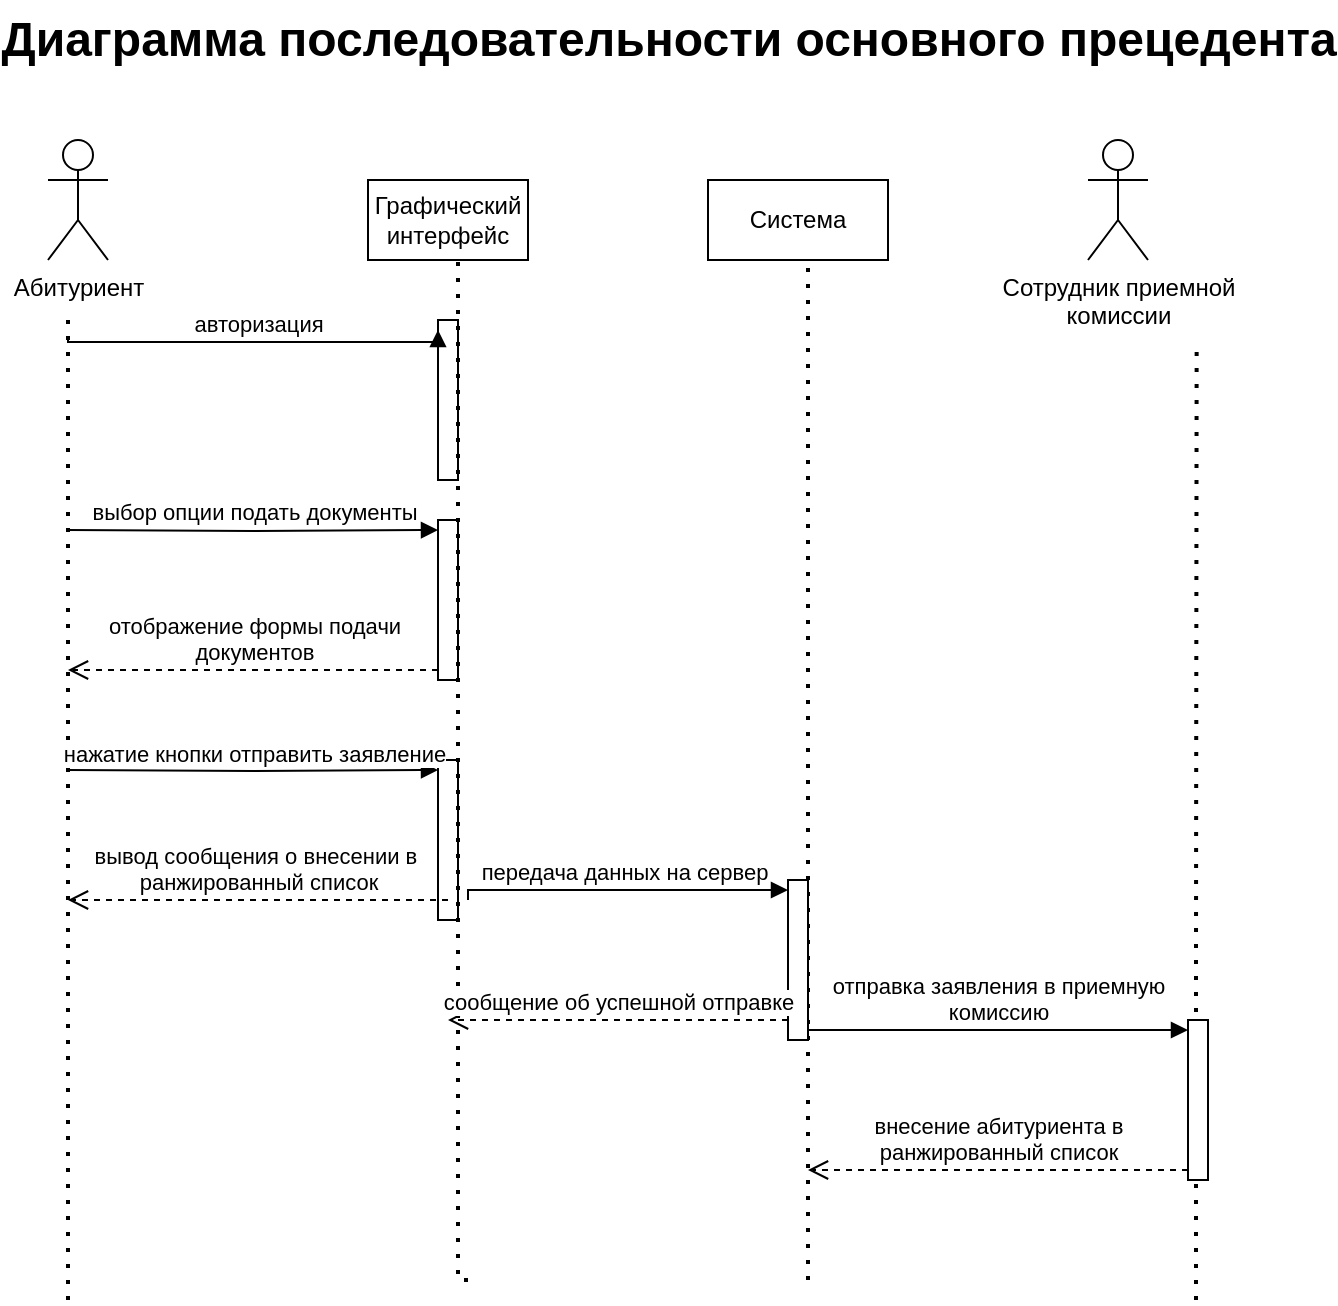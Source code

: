 <mxfile version="22.1.8" type="github">
  <diagram name="Page-1" id="2YBvvXClWsGukQMizWep">
    <mxGraphModel dx="591" dy="579" grid="1" gridSize="10" guides="1" tooltips="1" connect="1" arrows="1" fold="1" page="1" pageScale="1" pageWidth="850" pageHeight="1100" math="0" shadow="0">
      <root>
        <mxCell id="0" />
        <mxCell id="1" parent="0" />
        <mxCell id="8Wsv0yT4iBpVG4CSka9u-1" value="Абитуриент&lt;br&gt;" style="shape=umlActor;verticalLabelPosition=bottom;verticalAlign=top;html=1;outlineConnect=0;" vertex="1" parent="1">
          <mxGeometry x="30" y="100" width="30" height="60" as="geometry" />
        </mxCell>
        <mxCell id="8Wsv0yT4iBpVG4CSka9u-2" value="Сотрудник приемной&lt;br&gt;комиссии" style="shape=umlActor;verticalLabelPosition=bottom;verticalAlign=top;html=1;outlineConnect=0;" vertex="1" parent="1">
          <mxGeometry x="550" y="100" width="30" height="60" as="geometry" />
        </mxCell>
        <mxCell id="8Wsv0yT4iBpVG4CSka9u-3" value="Графический интерфейс" style="html=1;whiteSpace=wrap;" vertex="1" parent="1">
          <mxGeometry x="190" y="120" width="80" height="40" as="geometry" />
        </mxCell>
        <mxCell id="8Wsv0yT4iBpVG4CSka9u-4" value="Система" style="html=1;whiteSpace=wrap;" vertex="1" parent="1">
          <mxGeometry x="360" y="120" width="90" height="40" as="geometry" />
        </mxCell>
        <mxCell id="8Wsv0yT4iBpVG4CSka9u-7" value="" style="endArrow=none;dashed=1;html=1;dashPattern=1 3;strokeWidth=2;rounded=0;edgeStyle=orthogonalEdgeStyle;" edge="1" parent="1">
          <mxGeometry width="50" height="50" relative="1" as="geometry">
            <mxPoint x="40" y="680" as="sourcePoint" />
            <mxPoint x="40" y="190" as="targetPoint" />
            <Array as="points">
              <mxPoint x="40" y="500" />
              <mxPoint x="40" y="500" />
            </Array>
          </mxGeometry>
        </mxCell>
        <mxCell id="8Wsv0yT4iBpVG4CSka9u-8" value="" style="endArrow=none;dashed=1;html=1;dashPattern=1 3;strokeWidth=2;rounded=0;edgeStyle=orthogonalEdgeStyle;" edge="1" parent="1">
          <mxGeometry width="50" height="50" relative="1" as="geometry">
            <mxPoint x="604" y="680" as="sourcePoint" />
            <mxPoint x="604.33" y="200" as="targetPoint" />
            <Array as="points">
              <mxPoint x="604.33" y="510" />
              <mxPoint x="604.33" y="510" />
            </Array>
          </mxGeometry>
        </mxCell>
        <mxCell id="8Wsv0yT4iBpVG4CSka9u-12" value="" style="html=1;points=[[0,0,0,0,5],[0,1,0,0,-5],[1,0,0,0,5],[1,1,0,0,-5]];perimeter=orthogonalPerimeter;outlineConnect=0;targetShapes=umlLifeline;portConstraint=eastwest;newEdgeStyle={&quot;curved&quot;:0,&quot;rounded&quot;:0};" vertex="1" parent="1">
          <mxGeometry x="225" y="190" width="10" height="80" as="geometry" />
        </mxCell>
        <mxCell id="8Wsv0yT4iBpVG4CSka9u-13" value="авторизация" style="html=1;verticalAlign=bottom;endArrow=block;curved=0;rounded=0;entryX=0;entryY=0;entryDx=0;entryDy=5;edgeStyle=orthogonalEdgeStyle;" edge="1" target="8Wsv0yT4iBpVG4CSka9u-12" parent="1">
          <mxGeometry x="-0.003" relative="1" as="geometry">
            <mxPoint x="40" y="200" as="sourcePoint" />
            <Array as="points">
              <mxPoint x="108" y="201" />
              <mxPoint x="175" y="201" />
            </Array>
            <mxPoint as="offset" />
          </mxGeometry>
        </mxCell>
        <mxCell id="8Wsv0yT4iBpVG4CSka9u-15" value="" style="html=1;points=[[0,0,0,0,5],[0,1,0,0,-5],[1,0,0,0,5],[1,1,0,0,-5]];perimeter=orthogonalPerimeter;outlineConnect=0;targetShapes=umlLifeline;portConstraint=eastwest;newEdgeStyle={&quot;curved&quot;:0,&quot;rounded&quot;:0};" vertex="1" parent="1">
          <mxGeometry x="225" y="290" width="10" height="80" as="geometry" />
        </mxCell>
        <mxCell id="8Wsv0yT4iBpVG4CSka9u-16" value="выбор опции подать документы" style="html=1;verticalAlign=bottom;endArrow=block;curved=0;rounded=0;entryX=0;entryY=0;entryDx=0;entryDy=5;edgeStyle=orthogonalEdgeStyle;" edge="1" target="8Wsv0yT4iBpVG4CSka9u-15" parent="1">
          <mxGeometry x="0.008" relative="1" as="geometry">
            <mxPoint x="40" y="295" as="sourcePoint" />
            <mxPoint as="offset" />
          </mxGeometry>
        </mxCell>
        <mxCell id="8Wsv0yT4iBpVG4CSka9u-17" value="отображение формы подачи&lt;br&gt;документов" style="html=1;verticalAlign=bottom;endArrow=open;dashed=1;endSize=8;curved=0;rounded=0;exitX=0;exitY=1;exitDx=0;exitDy=-5;edgeStyle=orthogonalEdgeStyle;" edge="1" source="8Wsv0yT4iBpVG4CSka9u-15" parent="1">
          <mxGeometry relative="1" as="geometry">
            <mxPoint x="40" y="365" as="targetPoint" />
          </mxGeometry>
        </mxCell>
        <mxCell id="8Wsv0yT4iBpVG4CSka9u-18" value="" style="html=1;points=[[0,0,0,0,5],[0,1,0,0,-5],[1,0,0,0,5],[1,1,0,0,-5]];perimeter=orthogonalPerimeter;outlineConnect=0;targetShapes=umlLifeline;portConstraint=eastwest;newEdgeStyle={&quot;curved&quot;:0,&quot;rounded&quot;:0};" vertex="1" parent="1">
          <mxGeometry x="225" y="410" width="10" height="80" as="geometry" />
        </mxCell>
        <mxCell id="8Wsv0yT4iBpVG4CSka9u-19" value="нажатие кнопки отправить заявление" style="html=1;verticalAlign=bottom;endArrow=block;curved=0;rounded=0;entryX=0;entryY=0;entryDx=0;entryDy=5;edgeStyle=orthogonalEdgeStyle;" edge="1" target="8Wsv0yT4iBpVG4CSka9u-18" parent="1">
          <mxGeometry relative="1" as="geometry">
            <mxPoint x="40" y="415" as="sourcePoint" />
          </mxGeometry>
        </mxCell>
        <mxCell id="8Wsv0yT4iBpVG4CSka9u-21" value="" style="endArrow=none;dashed=1;html=1;dashPattern=1 3;strokeWidth=2;rounded=0;edgeStyle=orthogonalEdgeStyle;" edge="1" parent="1">
          <mxGeometry width="50" height="50" relative="1" as="geometry">
            <mxPoint x="240" y="670" as="sourcePoint" />
            <mxPoint x="235" y="160" as="targetPoint" />
            <Array as="points">
              <mxPoint x="235" y="470" />
              <mxPoint x="235" y="470" />
            </Array>
          </mxGeometry>
        </mxCell>
        <mxCell id="8Wsv0yT4iBpVG4CSka9u-22" value="" style="endArrow=none;dashed=1;html=1;dashPattern=1 3;strokeWidth=2;rounded=0;edgeStyle=orthogonalEdgeStyle;" edge="1" parent="1">
          <mxGeometry width="50" height="50" relative="1" as="geometry">
            <mxPoint x="410" y="670" as="sourcePoint" />
            <mxPoint x="410" y="160" as="targetPoint" />
            <Array as="points">
              <mxPoint x="410" y="470" />
              <mxPoint x="410" y="470" />
            </Array>
          </mxGeometry>
        </mxCell>
        <mxCell id="8Wsv0yT4iBpVG4CSka9u-23" value="" style="html=1;points=[[0,0,0,0,5],[0,1,0,0,-5],[1,0,0,0,5],[1,1,0,0,-5]];perimeter=orthogonalPerimeter;outlineConnect=0;targetShapes=umlLifeline;portConstraint=eastwest;newEdgeStyle={&quot;curved&quot;:0,&quot;rounded&quot;:0};" vertex="1" parent="1">
          <mxGeometry x="400" y="470" width="10" height="80" as="geometry" />
        </mxCell>
        <mxCell id="8Wsv0yT4iBpVG4CSka9u-24" value="передача данных на сервер" style="html=1;verticalAlign=bottom;endArrow=block;curved=0;rounded=0;entryX=0;entryY=0;entryDx=0;entryDy=5;edgeStyle=orthogonalEdgeStyle;" edge="1" target="8Wsv0yT4iBpVG4CSka9u-23" parent="1">
          <mxGeometry relative="1" as="geometry">
            <mxPoint x="240" y="480" as="sourcePoint" />
            <Array as="points">
              <mxPoint x="240" y="475" />
            </Array>
          </mxGeometry>
        </mxCell>
        <mxCell id="8Wsv0yT4iBpVG4CSka9u-26" value="" style="html=1;points=[[0,0,0,0,5],[0,1,0,0,-5],[1,0,0,0,5],[1,1,0,0,-5]];perimeter=orthogonalPerimeter;outlineConnect=0;targetShapes=umlLifeline;portConstraint=eastwest;newEdgeStyle={&quot;curved&quot;:0,&quot;rounded&quot;:0};" vertex="1" parent="1">
          <mxGeometry x="600" y="540" width="10" height="80" as="geometry" />
        </mxCell>
        <mxCell id="8Wsv0yT4iBpVG4CSka9u-27" value="отправка заявления в приемную&lt;br&gt;комиссию" style="html=1;verticalAlign=bottom;endArrow=block;curved=0;rounded=0;entryX=0;entryY=0;entryDx=0;entryDy=5;edgeStyle=orthogonalEdgeStyle;exitX=1;exitY=1;exitDx=0;exitDy=-5;exitPerimeter=0;" edge="1" target="8Wsv0yT4iBpVG4CSka9u-26" parent="1" source="8Wsv0yT4iBpVG4CSka9u-23">
          <mxGeometry relative="1" as="geometry">
            <mxPoint x="490" y="545" as="sourcePoint" />
          </mxGeometry>
        </mxCell>
        <mxCell id="8Wsv0yT4iBpVG4CSka9u-28" value="внесение абитуриента в&lt;br&gt;ранжированный список" style="html=1;verticalAlign=bottom;endArrow=open;dashed=1;endSize=8;curved=0;rounded=0;exitX=0;exitY=1;exitDx=0;exitDy=-5;edgeStyle=orthogonalEdgeStyle;" edge="1" source="8Wsv0yT4iBpVG4CSka9u-26" parent="1">
          <mxGeometry relative="1" as="geometry">
            <mxPoint x="410" y="615" as="targetPoint" />
          </mxGeometry>
        </mxCell>
        <mxCell id="8Wsv0yT4iBpVG4CSka9u-29" value="сообщение об успешной отправке" style="html=1;verticalAlign=bottom;endArrow=open;dashed=1;endSize=8;curved=0;rounded=0;edgeStyle=orthogonalEdgeStyle;" edge="1" parent="1">
          <mxGeometry relative="1" as="geometry">
            <mxPoint x="400" y="540" as="sourcePoint" />
            <mxPoint x="230" y="540" as="targetPoint" />
          </mxGeometry>
        </mxCell>
        <mxCell id="8Wsv0yT4iBpVG4CSka9u-30" value="вывод сообщения о внесении в&amp;nbsp;&lt;br&gt;ранжированный список" style="html=1;verticalAlign=bottom;endArrow=open;dashed=1;endSize=8;curved=0;rounded=0;edgeStyle=orthogonalEdgeStyle;" edge="1" parent="1">
          <mxGeometry relative="1" as="geometry">
            <mxPoint x="230" y="480" as="sourcePoint" />
            <mxPoint x="40" y="480" as="targetPoint" />
          </mxGeometry>
        </mxCell>
        <mxCell id="8Wsv0yT4iBpVG4CSka9u-31" value="Диаграмма последовательности основного прецедента" style="text;strokeColor=none;fillColor=none;html=1;fontSize=24;fontStyle=1;verticalAlign=middle;align=center;" vertex="1" parent="1">
          <mxGeometry x="290" y="30" width="100" height="40" as="geometry" />
        </mxCell>
      </root>
    </mxGraphModel>
  </diagram>
</mxfile>

